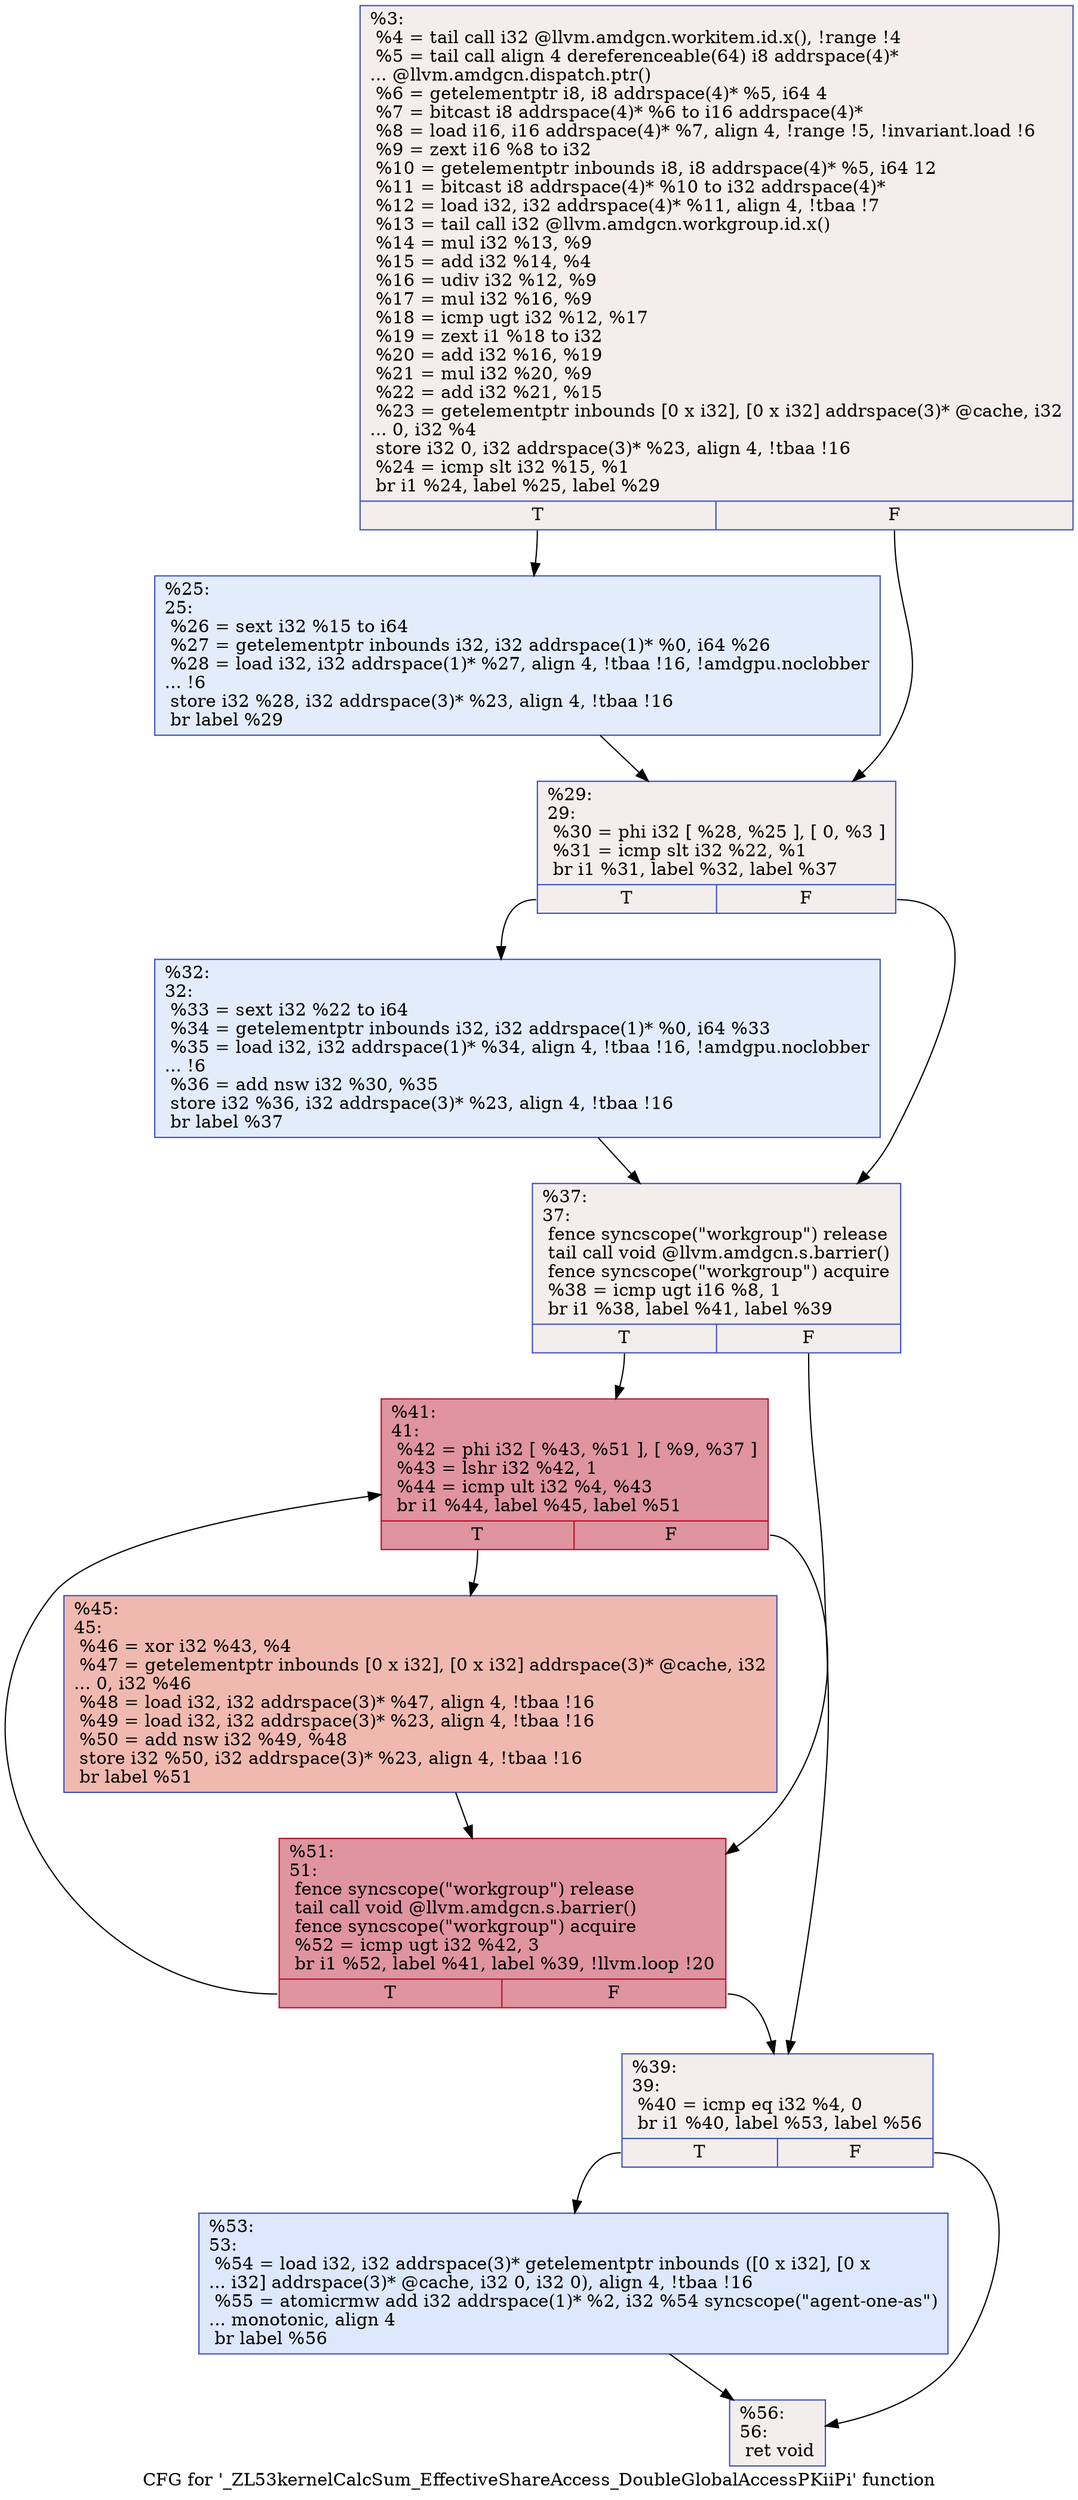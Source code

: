digraph "CFG for '_ZL53kernelCalcSum_EffectiveShareAccess_DoubleGlobalAccessPKiiPi' function" {
	label="CFG for '_ZL53kernelCalcSum_EffectiveShareAccess_DoubleGlobalAccessPKiiPi' function";

	Node0x5ad7590 [shape=record,color="#3d50c3ff", style=filled, fillcolor="#e3d9d370",label="{%3:\l  %4 = tail call i32 @llvm.amdgcn.workitem.id.x(), !range !4\l  %5 = tail call align 4 dereferenceable(64) i8 addrspace(4)*\l... @llvm.amdgcn.dispatch.ptr()\l  %6 = getelementptr i8, i8 addrspace(4)* %5, i64 4\l  %7 = bitcast i8 addrspace(4)* %6 to i16 addrspace(4)*\l  %8 = load i16, i16 addrspace(4)* %7, align 4, !range !5, !invariant.load !6\l  %9 = zext i16 %8 to i32\l  %10 = getelementptr inbounds i8, i8 addrspace(4)* %5, i64 12\l  %11 = bitcast i8 addrspace(4)* %10 to i32 addrspace(4)*\l  %12 = load i32, i32 addrspace(4)* %11, align 4, !tbaa !7\l  %13 = tail call i32 @llvm.amdgcn.workgroup.id.x()\l  %14 = mul i32 %13, %9\l  %15 = add i32 %14, %4\l  %16 = udiv i32 %12, %9\l  %17 = mul i32 %16, %9\l  %18 = icmp ugt i32 %12, %17\l  %19 = zext i1 %18 to i32\l  %20 = add i32 %16, %19\l  %21 = mul i32 %20, %9\l  %22 = add i32 %21, %15\l  %23 = getelementptr inbounds [0 x i32], [0 x i32] addrspace(3)* @cache, i32\l... 0, i32 %4\l  store i32 0, i32 addrspace(3)* %23, align 4, !tbaa !16\l  %24 = icmp slt i32 %15, %1\l  br i1 %24, label %25, label %29\l|{<s0>T|<s1>F}}"];
	Node0x5ad7590:s0 -> Node0x5ad9e40;
	Node0x5ad7590:s1 -> Node0x5ad9ed0;
	Node0x5ad9e40 [shape=record,color="#3d50c3ff", style=filled, fillcolor="#bfd3f670",label="{%25:\l25:                                               \l  %26 = sext i32 %15 to i64\l  %27 = getelementptr inbounds i32, i32 addrspace(1)* %0, i64 %26\l  %28 = load i32, i32 addrspace(1)* %27, align 4, !tbaa !16, !amdgpu.noclobber\l... !6\l  store i32 %28, i32 addrspace(3)* %23, align 4, !tbaa !16\l  br label %29\l}"];
	Node0x5ad9e40 -> Node0x5ad9ed0;
	Node0x5ad9ed0 [shape=record,color="#3d50c3ff", style=filled, fillcolor="#e3d9d370",label="{%29:\l29:                                               \l  %30 = phi i32 [ %28, %25 ], [ 0, %3 ]\l  %31 = icmp slt i32 %22, %1\l  br i1 %31, label %32, label %37\l|{<s0>T|<s1>F}}"];
	Node0x5ad9ed0:s0 -> Node0x5adb030;
	Node0x5ad9ed0:s1 -> Node0x5adb080;
	Node0x5adb030 [shape=record,color="#3d50c3ff", style=filled, fillcolor="#bfd3f670",label="{%32:\l32:                                               \l  %33 = sext i32 %22 to i64\l  %34 = getelementptr inbounds i32, i32 addrspace(1)* %0, i64 %33\l  %35 = load i32, i32 addrspace(1)* %34, align 4, !tbaa !16, !amdgpu.noclobber\l... !6\l  %36 = add nsw i32 %30, %35\l  store i32 %36, i32 addrspace(3)* %23, align 4, !tbaa !16\l  br label %37\l}"];
	Node0x5adb030 -> Node0x5adb080;
	Node0x5adb080 [shape=record,color="#3d50c3ff", style=filled, fillcolor="#e3d9d370",label="{%37:\l37:                                               \l  fence syncscope(\"workgroup\") release\l  tail call void @llvm.amdgcn.s.barrier()\l  fence syncscope(\"workgroup\") acquire\l  %38 = icmp ugt i16 %8, 1\l  br i1 %38, label %41, label %39\l|{<s0>T|<s1>F}}"];
	Node0x5adb080:s0 -> Node0x5adb940;
	Node0x5adb080:s1 -> Node0x5adb990;
	Node0x5adb990 [shape=record,color="#3d50c3ff", style=filled, fillcolor="#e3d9d370",label="{%39:\l39:                                               \l  %40 = icmp eq i32 %4, 0\l  br i1 %40, label %53, label %56\l|{<s0>T|<s1>F}}"];
	Node0x5adb990:s0 -> Node0x5adbb60;
	Node0x5adb990:s1 -> Node0x5adbbb0;
	Node0x5adb940 [shape=record,color="#b70d28ff", style=filled, fillcolor="#b70d2870",label="{%41:\l41:                                               \l  %42 = phi i32 [ %43, %51 ], [ %9, %37 ]\l  %43 = lshr i32 %42, 1\l  %44 = icmp ult i32 %4, %43\l  br i1 %44, label %45, label %51\l|{<s0>T|<s1>F}}"];
	Node0x5adb940:s0 -> Node0x5adbfb0;
	Node0x5adb940:s1 -> Node0x5adbd20;
	Node0x5adbfb0 [shape=record,color="#3d50c3ff", style=filled, fillcolor="#de614d70",label="{%45:\l45:                                               \l  %46 = xor i32 %43, %4\l  %47 = getelementptr inbounds [0 x i32], [0 x i32] addrspace(3)* @cache, i32\l... 0, i32 %46\l  %48 = load i32, i32 addrspace(3)* %47, align 4, !tbaa !16\l  %49 = load i32, i32 addrspace(3)* %23, align 4, !tbaa !16\l  %50 = add nsw i32 %49, %48\l  store i32 %50, i32 addrspace(3)* %23, align 4, !tbaa !16\l  br label %51\l}"];
	Node0x5adbfb0 -> Node0x5adbd20;
	Node0x5adbd20 [shape=record,color="#b70d28ff", style=filled, fillcolor="#b70d2870",label="{%51:\l51:                                               \l  fence syncscope(\"workgroup\") release\l  tail call void @llvm.amdgcn.s.barrier()\l  fence syncscope(\"workgroup\") acquire\l  %52 = icmp ugt i32 %42, 3\l  br i1 %52, label %41, label %39, !llvm.loop !20\l|{<s0>T|<s1>F}}"];
	Node0x5adbd20:s0 -> Node0x5adb940;
	Node0x5adbd20:s1 -> Node0x5adb990;
	Node0x5adbb60 [shape=record,color="#3d50c3ff", style=filled, fillcolor="#b2ccfb70",label="{%53:\l53:                                               \l  %54 = load i32, i32 addrspace(3)* getelementptr inbounds ([0 x i32], [0 x\l... i32] addrspace(3)* @cache, i32 0, i32 0), align 4, !tbaa !16\l  %55 = atomicrmw add i32 addrspace(1)* %2, i32 %54 syncscope(\"agent-one-as\")\l... monotonic, align 4\l  br label %56\l}"];
	Node0x5adbb60 -> Node0x5adbbb0;
	Node0x5adbbb0 [shape=record,color="#3d50c3ff", style=filled, fillcolor="#e3d9d370",label="{%56:\l56:                                               \l  ret void\l}"];
}
